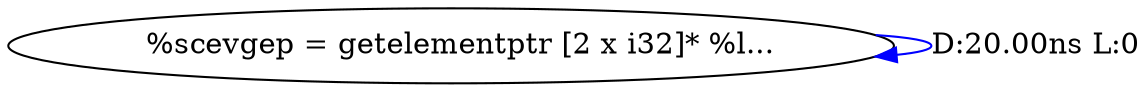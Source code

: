 digraph {
Node0x40d3380[label="  %scevgep = getelementptr [2 x i32]* %l..."];
Node0x40d3380 -> Node0x40d3380[label="D:20.00ns L:0",color=blue];
}
